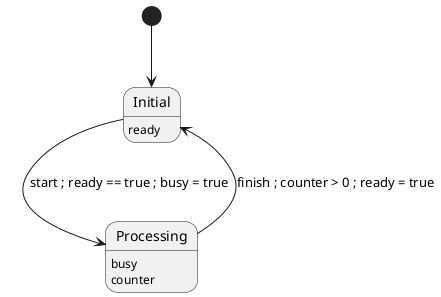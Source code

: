 @startuml
state "Initial" as s0
s0: ready
state "Processing" as s1
s1: busy
s1: counter
[*] --> s0
s0 --> s1 : start ; ready == true ; busy = true
s1 --> s0 : finish ; counter > 0 ; ready = true
@enduml